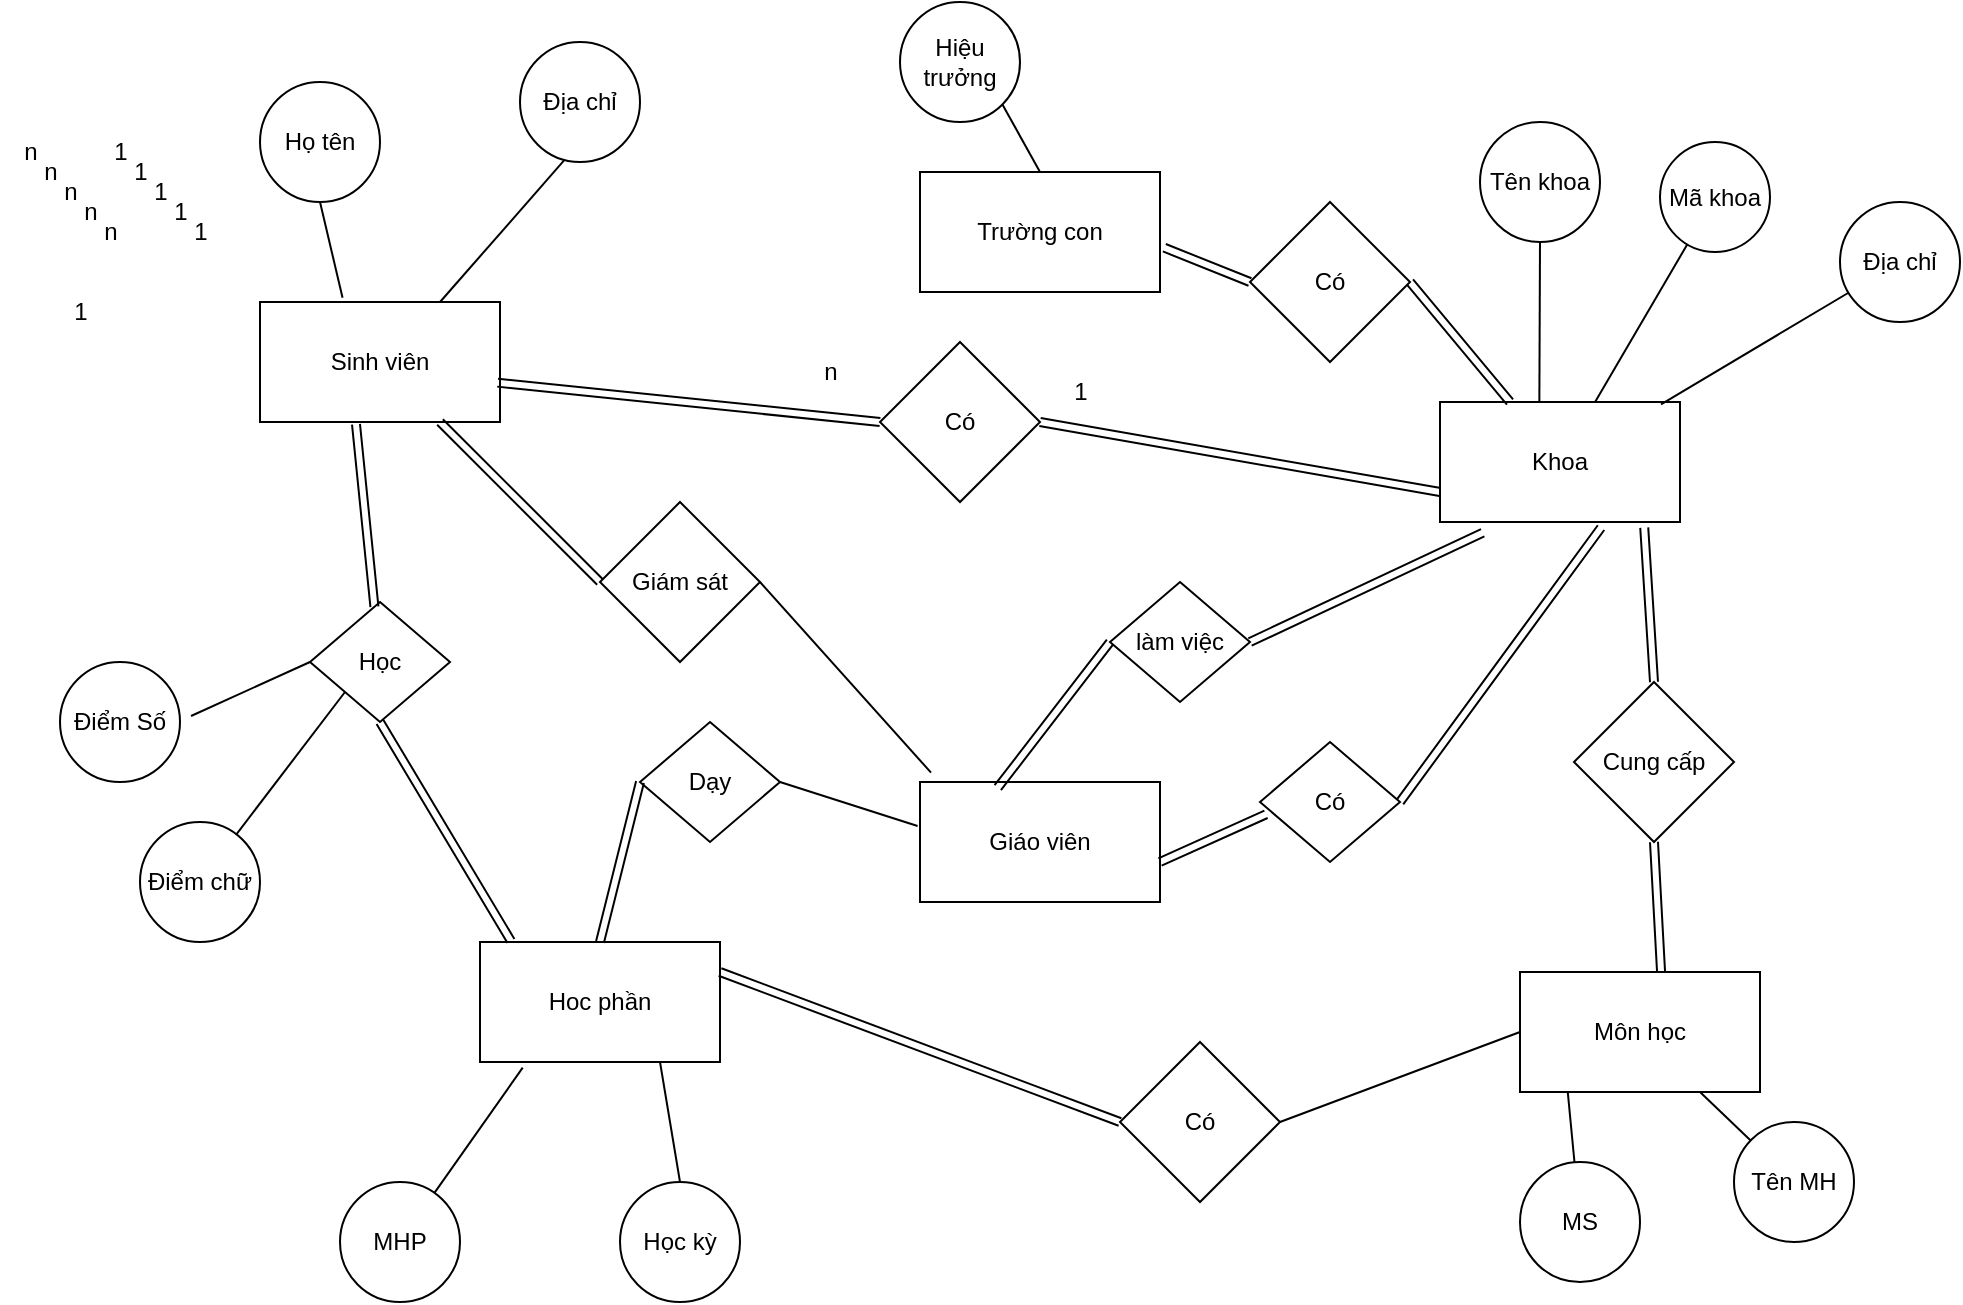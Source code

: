 <mxfile version="21.7.5" type="github">
  <diagram name="Trang-1" id="5ZQhdUJRwtP_Jv4_O1NK">
    <mxGraphModel dx="1092" dy="633" grid="1" gridSize="10" guides="1" tooltips="1" connect="1" arrows="1" fold="1" page="1" pageScale="1" pageWidth="827" pageHeight="1169" math="0" shadow="0">
      <root>
        <mxCell id="0" />
        <mxCell id="1" parent="0" />
        <mxCell id="ZfUTH0rntznDxyrZeYNo-1" value="Trường con" style="rounded=0;whiteSpace=wrap;html=1;" vertex="1" parent="1">
          <mxGeometry x="500" y="155" width="120" height="60" as="geometry" />
        </mxCell>
        <mxCell id="ZfUTH0rntznDxyrZeYNo-2" value="Khoa" style="rounded=0;whiteSpace=wrap;html=1;" vertex="1" parent="1">
          <mxGeometry x="760" y="270" width="120" height="60" as="geometry" />
        </mxCell>
        <mxCell id="ZfUTH0rntznDxyrZeYNo-4" value="Tên khoa" style="ellipse;whiteSpace=wrap;html=1;aspect=fixed;" vertex="1" parent="1">
          <mxGeometry x="780" y="130" width="60" height="60" as="geometry" />
        </mxCell>
        <mxCell id="ZfUTH0rntznDxyrZeYNo-5" value="Mã khoa" style="ellipse;whiteSpace=wrap;html=1;aspect=fixed;" vertex="1" parent="1">
          <mxGeometry x="870" y="140" width="55" height="55" as="geometry" />
        </mxCell>
        <mxCell id="ZfUTH0rntznDxyrZeYNo-6" value="Địa chỉ" style="ellipse;whiteSpace=wrap;html=1;aspect=fixed;" vertex="1" parent="1">
          <mxGeometry x="960" y="170" width="60" height="60" as="geometry" />
        </mxCell>
        <mxCell id="ZfUTH0rntznDxyrZeYNo-11" value="Môn học" style="rounded=0;whiteSpace=wrap;html=1;" vertex="1" parent="1">
          <mxGeometry x="800" y="555" width="120" height="60" as="geometry" />
        </mxCell>
        <mxCell id="ZfUTH0rntznDxyrZeYNo-12" value="Tên MH" style="ellipse;whiteSpace=wrap;html=1;aspect=fixed;" vertex="1" parent="1">
          <mxGeometry x="907" y="630" width="60" height="60" as="geometry" />
        </mxCell>
        <mxCell id="ZfUTH0rntznDxyrZeYNo-13" value="MS" style="ellipse;whiteSpace=wrap;html=1;aspect=fixed;" vertex="1" parent="1">
          <mxGeometry x="800" y="650" width="60" height="60" as="geometry" />
        </mxCell>
        <mxCell id="ZfUTH0rntznDxyrZeYNo-16" value="Hoc phần" style="rounded=0;whiteSpace=wrap;html=1;" vertex="1" parent="1">
          <mxGeometry x="280" y="540" width="120" height="60" as="geometry" />
        </mxCell>
        <mxCell id="ZfUTH0rntznDxyrZeYNo-17" value="MHP" style="ellipse;whiteSpace=wrap;html=1;aspect=fixed;" vertex="1" parent="1">
          <mxGeometry x="210" y="660" width="60" height="60" as="geometry" />
        </mxCell>
        <mxCell id="ZfUTH0rntznDxyrZeYNo-18" value="Học kỳ" style="ellipse;whiteSpace=wrap;html=1;aspect=fixed;" vertex="1" parent="1">
          <mxGeometry x="350" y="660" width="60" height="60" as="geometry" />
        </mxCell>
        <mxCell id="ZfUTH0rntznDxyrZeYNo-21" value="Giáo viên" style="rounded=0;whiteSpace=wrap;html=1;" vertex="1" parent="1">
          <mxGeometry x="500" y="460" width="120" height="60" as="geometry" />
        </mxCell>
        <mxCell id="ZfUTH0rntznDxyrZeYNo-22" value="Sinh viên" style="rounded=0;whiteSpace=wrap;html=1;" vertex="1" parent="1">
          <mxGeometry x="170" y="220" width="120" height="60" as="geometry" />
        </mxCell>
        <mxCell id="ZfUTH0rntznDxyrZeYNo-23" value="Họ tên" style="ellipse;whiteSpace=wrap;html=1;aspect=fixed;" vertex="1" parent="1">
          <mxGeometry x="170" y="110" width="60" height="60" as="geometry" />
        </mxCell>
        <mxCell id="ZfUTH0rntznDxyrZeYNo-24" value="Địa chỉ" style="ellipse;whiteSpace=wrap;html=1;aspect=fixed;" vertex="1" parent="1">
          <mxGeometry x="300" y="90" width="60" height="60" as="geometry" />
        </mxCell>
        <mxCell id="ZfUTH0rntznDxyrZeYNo-28" value="" style="endArrow=none;html=1;rounded=0;exitX=0.199;exitY=1;exitDx=0;exitDy=0;exitPerimeter=0;" edge="1" parent="1" source="ZfUTH0rntznDxyrZeYNo-11" target="ZfUTH0rntznDxyrZeYNo-13">
          <mxGeometry width="50" height="50" relative="1" as="geometry">
            <mxPoint x="560" y="410" as="sourcePoint" />
            <mxPoint x="590" y="650" as="targetPoint" />
          </mxGeometry>
        </mxCell>
        <mxCell id="ZfUTH0rntznDxyrZeYNo-30" value="" style="endArrow=none;html=1;rounded=0;exitX=0.75;exitY=1;exitDx=0;exitDy=0;" edge="1" parent="1" source="ZfUTH0rntznDxyrZeYNo-11" target="ZfUTH0rntznDxyrZeYNo-12">
          <mxGeometry width="50" height="50" relative="1" as="geometry">
            <mxPoint x="590" y="240" as="sourcePoint" />
            <mxPoint x="590" y="190" as="targetPoint" />
          </mxGeometry>
        </mxCell>
        <mxCell id="ZfUTH0rntznDxyrZeYNo-31" value="" style="endArrow=none;html=1;rounded=0;entryX=0.5;entryY=1;entryDx=0;entryDy=0;exitX=0.414;exitY=-0.008;exitDx=0;exitDy=0;exitPerimeter=0;" edge="1" parent="1" source="ZfUTH0rntznDxyrZeYNo-2" target="ZfUTH0rntznDxyrZeYNo-4">
          <mxGeometry width="50" height="50" relative="1" as="geometry">
            <mxPoint x="580" y="260" as="sourcePoint" />
            <mxPoint x="600" y="200" as="targetPoint" />
          </mxGeometry>
        </mxCell>
        <mxCell id="ZfUTH0rntznDxyrZeYNo-33" value="" style="endArrow=none;html=1;rounded=0;" edge="1" parent="1" source="ZfUTH0rntznDxyrZeYNo-2" target="ZfUTH0rntznDxyrZeYNo-5">
          <mxGeometry width="50" height="50" relative="1" as="geometry">
            <mxPoint x="582" y="461" as="sourcePoint" />
            <mxPoint x="550" y="500" as="targetPoint" />
          </mxGeometry>
        </mxCell>
        <mxCell id="ZfUTH0rntznDxyrZeYNo-35" value="" style="endArrow=none;html=1;rounded=0;exitX=0.921;exitY=0.019;exitDx=0;exitDy=0;exitPerimeter=0;" edge="1" parent="1" source="ZfUTH0rntznDxyrZeYNo-2" target="ZfUTH0rntznDxyrZeYNo-6">
          <mxGeometry width="50" height="50" relative="1" as="geometry">
            <mxPoint x="592" y="471" as="sourcePoint" />
            <mxPoint x="560" y="510" as="targetPoint" />
          </mxGeometry>
        </mxCell>
        <mxCell id="ZfUTH0rntznDxyrZeYNo-36" value="" style="endArrow=none;html=1;rounded=0;entryX=0.178;entryY=1.047;entryDx=0;entryDy=0;entryPerimeter=0;" edge="1" parent="1" source="ZfUTH0rntznDxyrZeYNo-17" target="ZfUTH0rntznDxyrZeYNo-16">
          <mxGeometry width="50" height="50" relative="1" as="geometry">
            <mxPoint x="582" y="461" as="sourcePoint" />
            <mxPoint x="550" y="500" as="targetPoint" />
          </mxGeometry>
        </mxCell>
        <mxCell id="ZfUTH0rntznDxyrZeYNo-37" value="" style="endArrow=none;html=1;rounded=0;entryX=0.75;entryY=1;entryDx=0;entryDy=0;exitX=0.5;exitY=0;exitDx=0;exitDy=0;" edge="1" parent="1" source="ZfUTH0rntznDxyrZeYNo-18" target="ZfUTH0rntznDxyrZeYNo-16">
          <mxGeometry width="50" height="50" relative="1" as="geometry">
            <mxPoint x="237" y="614" as="sourcePoint" />
            <mxPoint x="261" y="563" as="targetPoint" />
          </mxGeometry>
        </mxCell>
        <mxCell id="ZfUTH0rntznDxyrZeYNo-38" value="" style="endArrow=none;html=1;rounded=0;entryX=0.75;entryY=0;entryDx=0;entryDy=0;exitX=0.371;exitY=0.983;exitDx=0;exitDy=0;exitPerimeter=0;" edge="1" parent="1" source="ZfUTH0rntznDxyrZeYNo-24" target="ZfUTH0rntznDxyrZeYNo-22">
          <mxGeometry width="50" height="50" relative="1" as="geometry">
            <mxPoint x="350" y="620" as="sourcePoint" />
            <mxPoint x="320" y="570" as="targetPoint" />
          </mxGeometry>
        </mxCell>
        <mxCell id="ZfUTH0rntznDxyrZeYNo-41" value="" style="endArrow=none;html=1;rounded=0;entryX=0.344;entryY=-0.036;entryDx=0;entryDy=0;exitX=0.5;exitY=1;exitDx=0;exitDy=0;entryPerimeter=0;" edge="1" parent="1" source="ZfUTH0rntznDxyrZeYNo-23" target="ZfUTH0rntznDxyrZeYNo-22">
          <mxGeometry width="50" height="50" relative="1" as="geometry">
            <mxPoint x="320" y="179" as="sourcePoint" />
            <mxPoint x="270" y="230" as="targetPoint" />
          </mxGeometry>
        </mxCell>
        <mxCell id="ZfUTH0rntznDxyrZeYNo-42" value="Hiệu trưởng" style="ellipse;whiteSpace=wrap;html=1;aspect=fixed;" vertex="1" parent="1">
          <mxGeometry x="490" y="70" width="60" height="60" as="geometry" />
        </mxCell>
        <mxCell id="ZfUTH0rntznDxyrZeYNo-43" value="" style="endArrow=none;html=1;rounded=0;entryX=0.5;entryY=0;entryDx=0;entryDy=0;exitX=1;exitY=1;exitDx=0;exitDy=0;" edge="1" parent="1" source="ZfUTH0rntznDxyrZeYNo-42" target="ZfUTH0rntznDxyrZeYNo-1">
          <mxGeometry width="50" height="50" relative="1" as="geometry">
            <mxPoint x="332" y="159" as="sourcePoint" />
            <mxPoint x="270" y="230" as="targetPoint" />
          </mxGeometry>
        </mxCell>
        <mxCell id="ZfUTH0rntznDxyrZeYNo-44" value="Có" style="rhombus;whiteSpace=wrap;html=1;" vertex="1" parent="1">
          <mxGeometry x="665" y="170" width="80" height="80" as="geometry" />
        </mxCell>
        <mxCell id="ZfUTH0rntznDxyrZeYNo-46" value="" style="shape=link;html=1;rounded=0;entryX=0;entryY=0.5;entryDx=0;entryDy=0;exitX=1.018;exitY=0.631;exitDx=0;exitDy=0;exitPerimeter=0;" edge="1" parent="1" source="ZfUTH0rntznDxyrZeYNo-1" target="ZfUTH0rntznDxyrZeYNo-44">
          <mxGeometry width="100" relative="1" as="geometry">
            <mxPoint x="443" y="290" as="sourcePoint" />
            <mxPoint x="510" y="380" as="targetPoint" />
          </mxGeometry>
        </mxCell>
        <mxCell id="ZfUTH0rntznDxyrZeYNo-48" value="" style="shape=link;html=1;rounded=0;exitX=1;exitY=0.5;exitDx=0;exitDy=0;" edge="1" parent="1" source="ZfUTH0rntznDxyrZeYNo-44" target="ZfUTH0rntznDxyrZeYNo-2">
          <mxGeometry width="100" relative="1" as="geometry">
            <mxPoint x="453" y="300" as="sourcePoint" />
            <mxPoint x="520" y="390" as="targetPoint" />
          </mxGeometry>
        </mxCell>
        <mxCell id="ZfUTH0rntznDxyrZeYNo-52" value="Cung cấp" style="rhombus;whiteSpace=wrap;html=1;" vertex="1" parent="1">
          <mxGeometry x="827" y="410" width="80" height="80" as="geometry" />
        </mxCell>
        <mxCell id="ZfUTH0rntznDxyrZeYNo-53" value="" style="shape=link;html=1;rounded=0;exitX=0.5;exitY=0;exitDx=0;exitDy=0;entryX=0.851;entryY=1.047;entryDx=0;entryDy=0;entryPerimeter=0;" edge="1" parent="1" source="ZfUTH0rntznDxyrZeYNo-52" target="ZfUTH0rntznDxyrZeYNo-2">
          <mxGeometry width="100" relative="1" as="geometry">
            <mxPoint x="620" y="260" as="sourcePoint" />
            <mxPoint x="660" y="256" as="targetPoint" />
          </mxGeometry>
        </mxCell>
        <mxCell id="ZfUTH0rntznDxyrZeYNo-54" value="" style="shape=link;html=1;rounded=0;entryX=0.5;entryY=1;entryDx=0;entryDy=0;exitX=0.588;exitY=0.006;exitDx=0;exitDy=0;exitPerimeter=0;" edge="1" parent="1" source="ZfUTH0rntznDxyrZeYNo-11" target="ZfUTH0rntznDxyrZeYNo-52">
          <mxGeometry width="100" relative="1" as="geometry">
            <mxPoint x="660" y="520" as="sourcePoint" />
            <mxPoint x="690" y="280" as="targetPoint" />
          </mxGeometry>
        </mxCell>
        <mxCell id="ZfUTH0rntznDxyrZeYNo-55" value="Có" style="rhombus;whiteSpace=wrap;html=1;" vertex="1" parent="1">
          <mxGeometry x="600" y="590" width="80" height="80" as="geometry" />
        </mxCell>
        <mxCell id="ZfUTH0rntznDxyrZeYNo-56" value="" style="shape=link;html=1;rounded=0;entryX=0;entryY=0.5;entryDx=0;entryDy=0;exitX=1;exitY=0.25;exitDx=0;exitDy=0;" edge="1" parent="1" source="ZfUTH0rntznDxyrZeYNo-16" target="ZfUTH0rntznDxyrZeYNo-55">
          <mxGeometry width="100" relative="1" as="geometry">
            <mxPoint x="290" y="539" as="sourcePoint" />
            <mxPoint x="338" y="541" as="targetPoint" />
          </mxGeometry>
        </mxCell>
        <mxCell id="ZfUTH0rntznDxyrZeYNo-58" value="" style="endArrow=none;html=1;rounded=0;exitX=1;exitY=0.5;exitDx=0;exitDy=0;entryX=0;entryY=0.5;entryDx=0;entryDy=0;" edge="1" parent="1" source="ZfUTH0rntznDxyrZeYNo-55" target="ZfUTH0rntznDxyrZeYNo-11">
          <mxGeometry width="50" height="50" relative="1" as="geometry">
            <mxPoint x="470" y="410" as="sourcePoint" />
            <mxPoint x="520" y="360" as="targetPoint" />
          </mxGeometry>
        </mxCell>
        <mxCell id="ZfUTH0rntznDxyrZeYNo-59" value="Có" style="rhombus;whiteSpace=wrap;html=1;" vertex="1" parent="1">
          <mxGeometry x="670" y="440" width="70" height="60" as="geometry" />
        </mxCell>
        <mxCell id="ZfUTH0rntznDxyrZeYNo-60" value="" style="shape=link;html=1;rounded=0;exitX=1;exitY=0.5;exitDx=0;exitDy=0;entryX=0.671;entryY=1.047;entryDx=0;entryDy=0;entryPerimeter=0;" edge="1" parent="1" source="ZfUTH0rntznDxyrZeYNo-59" target="ZfUTH0rntznDxyrZeYNo-2">
          <mxGeometry width="100" relative="1" as="geometry">
            <mxPoint x="620" y="260" as="sourcePoint" />
            <mxPoint x="660" y="256" as="targetPoint" />
          </mxGeometry>
        </mxCell>
        <mxCell id="ZfUTH0rntznDxyrZeYNo-61" value="" style="shape=link;html=1;rounded=0;exitX=1;exitY=0.667;exitDx=0;exitDy=0;entryX=0.043;entryY=0.603;entryDx=0;entryDy=0;entryPerimeter=0;exitPerimeter=0;" edge="1" parent="1" source="ZfUTH0rntznDxyrZeYNo-21" target="ZfUTH0rntznDxyrZeYNo-59">
          <mxGeometry width="100" relative="1" as="geometry">
            <mxPoint x="710" y="380" as="sourcePoint" />
            <mxPoint x="741" y="283" as="targetPoint" />
          </mxGeometry>
        </mxCell>
        <mxCell id="ZfUTH0rntznDxyrZeYNo-62" value="làm việc" style="rhombus;whiteSpace=wrap;html=1;" vertex="1" parent="1">
          <mxGeometry x="595" y="360" width="70" height="60" as="geometry" />
        </mxCell>
        <mxCell id="ZfUTH0rntznDxyrZeYNo-63" value="" style="shape=link;html=1;rounded=0;exitX=1;exitY=0.5;exitDx=0;exitDy=0;entryX=0.178;entryY=1.089;entryDx=0;entryDy=0;entryPerimeter=0;" edge="1" parent="1" source="ZfUTH0rntznDxyrZeYNo-62" target="ZfUTH0rntznDxyrZeYNo-2">
          <mxGeometry width="100" relative="1" as="geometry">
            <mxPoint x="590" y="470" as="sourcePoint" />
            <mxPoint x="643" y="426" as="targetPoint" />
          </mxGeometry>
        </mxCell>
        <mxCell id="ZfUTH0rntznDxyrZeYNo-67" value="" style="shape=link;html=1;rounded=0;exitX=0.324;exitY=0.047;exitDx=0;exitDy=0;entryX=0;entryY=0.5;entryDx=0;entryDy=0;exitPerimeter=0;" edge="1" parent="1" source="ZfUTH0rntznDxyrZeYNo-21" target="ZfUTH0rntznDxyrZeYNo-62">
          <mxGeometry width="100" relative="1" as="geometry">
            <mxPoint x="630" y="350" as="sourcePoint" />
            <mxPoint x="681" y="285" as="targetPoint" />
          </mxGeometry>
        </mxCell>
        <mxCell id="ZfUTH0rntznDxyrZeYNo-68" value="Dạy" style="rhombus;whiteSpace=wrap;html=1;" vertex="1" parent="1">
          <mxGeometry x="360" y="430" width="70" height="60" as="geometry" />
        </mxCell>
        <mxCell id="ZfUTH0rntznDxyrZeYNo-70" value="" style="endArrow=none;html=1;rounded=0;exitX=-0.01;exitY=0.367;exitDx=0;exitDy=0;entryX=1;entryY=0.5;entryDx=0;entryDy=0;exitPerimeter=0;" edge="1" parent="1" source="ZfUTH0rntznDxyrZeYNo-21" target="ZfUTH0rntznDxyrZeYNo-68">
          <mxGeometry width="50" height="50" relative="1" as="geometry">
            <mxPoint x="640" y="580" as="sourcePoint" />
            <mxPoint x="790" y="530" as="targetPoint" />
          </mxGeometry>
        </mxCell>
        <mxCell id="ZfUTH0rntznDxyrZeYNo-71" value="" style="shape=link;html=1;rounded=0;exitX=0.5;exitY=0;exitDx=0;exitDy=0;entryX=0;entryY=0.5;entryDx=0;entryDy=0;" edge="1" parent="1" source="ZfUTH0rntznDxyrZeYNo-16" target="ZfUTH0rntznDxyrZeYNo-68">
          <mxGeometry width="100" relative="1" as="geometry">
            <mxPoint x="630" y="350" as="sourcePoint" />
            <mxPoint x="681" y="285" as="targetPoint" />
            <Array as="points" />
          </mxGeometry>
        </mxCell>
        <mxCell id="ZfUTH0rntznDxyrZeYNo-72" value="Học" style="rhombus;whiteSpace=wrap;html=1;" vertex="1" parent="1">
          <mxGeometry x="195" y="370" width="70" height="60" as="geometry" />
        </mxCell>
        <mxCell id="ZfUTH0rntznDxyrZeYNo-75" value="" style="shape=link;html=1;rounded=0;exitX=0.4;exitY=1.019;exitDx=0;exitDy=0;exitPerimeter=0;" edge="1" parent="1" source="ZfUTH0rntznDxyrZeYNo-22" target="ZfUTH0rntznDxyrZeYNo-72">
          <mxGeometry width="100" relative="1" as="geometry">
            <mxPoint x="492" y="258" as="sourcePoint" />
            <mxPoint x="540" y="260" as="targetPoint" />
          </mxGeometry>
        </mxCell>
        <mxCell id="ZfUTH0rntznDxyrZeYNo-76" value="" style="shape=link;html=1;rounded=0;exitX=0.129;exitY=-0.008;exitDx=0;exitDy=0;entryX=0.5;entryY=1;entryDx=0;entryDy=0;exitPerimeter=0;" edge="1" parent="1" source="ZfUTH0rntznDxyrZeYNo-16" target="ZfUTH0rntznDxyrZeYNo-72">
          <mxGeometry width="100" relative="1" as="geometry">
            <mxPoint x="311" y="550" as="sourcePoint" />
            <mxPoint x="370" y="470" as="targetPoint" />
          </mxGeometry>
        </mxCell>
        <mxCell id="ZfUTH0rntznDxyrZeYNo-78" value="Có" style="rhombus;whiteSpace=wrap;html=1;" vertex="1" parent="1">
          <mxGeometry x="480" y="240" width="80" height="80" as="geometry" />
        </mxCell>
        <mxCell id="ZfUTH0rntznDxyrZeYNo-79" value="" style="shape=link;html=1;rounded=0;entryX=0;entryY=0.5;entryDx=0;entryDy=0;exitX=0.99;exitY=0.672;exitDx=0;exitDy=0;exitPerimeter=0;" edge="1" parent="1" target="ZfUTH0rntznDxyrZeYNo-78" source="ZfUTH0rntznDxyrZeYNo-22">
          <mxGeometry width="100" relative="1" as="geometry">
            <mxPoint x="447" y="250" as="sourcePoint" />
            <mxPoint x="335" y="462" as="targetPoint" />
          </mxGeometry>
        </mxCell>
        <mxCell id="ZfUTH0rntznDxyrZeYNo-80" value="" style="shape=link;html=1;rounded=0;exitX=1;exitY=0.5;exitDx=0;exitDy=0;entryX=0;entryY=0.75;entryDx=0;entryDy=0;" edge="1" parent="1" source="ZfUTH0rntznDxyrZeYNo-78" target="ZfUTH0rntznDxyrZeYNo-2">
          <mxGeometry width="100" relative="1" as="geometry">
            <mxPoint x="278" y="382" as="sourcePoint" />
            <mxPoint x="620" y="352" as="targetPoint" />
          </mxGeometry>
        </mxCell>
        <mxCell id="ZfUTH0rntznDxyrZeYNo-81" value="Giám sát" style="rhombus;whiteSpace=wrap;html=1;" vertex="1" parent="1">
          <mxGeometry x="340" y="320" width="80" height="80" as="geometry" />
        </mxCell>
        <mxCell id="ZfUTH0rntznDxyrZeYNo-82" value="" style="shape=link;html=1;rounded=0;entryX=0;entryY=0.5;entryDx=0;entryDy=0;exitX=0.75;exitY=1;exitDx=0;exitDy=0;" edge="1" parent="1" target="ZfUTH0rntznDxyrZeYNo-81" source="ZfUTH0rntznDxyrZeYNo-22">
          <mxGeometry width="100" relative="1" as="geometry">
            <mxPoint x="220" y="330" as="sourcePoint" />
            <mxPoint x="266" y="532" as="targetPoint" />
          </mxGeometry>
        </mxCell>
        <mxCell id="ZfUTH0rntznDxyrZeYNo-84" value="" style="endArrow=none;html=1;rounded=0;exitX=0.046;exitY=-0.078;exitDx=0;exitDy=0;entryX=1;entryY=0.5;entryDx=0;entryDy=0;exitPerimeter=0;" edge="1" parent="1" source="ZfUTH0rntznDxyrZeYNo-21" target="ZfUTH0rntznDxyrZeYNo-81">
          <mxGeometry width="50" height="50" relative="1" as="geometry">
            <mxPoint x="509" y="492" as="sourcePoint" />
            <mxPoint x="440" y="470" as="targetPoint" />
          </mxGeometry>
        </mxCell>
        <mxCell id="ZfUTH0rntznDxyrZeYNo-85" value="Điểm Số" style="ellipse;whiteSpace=wrap;html=1;aspect=fixed;" vertex="1" parent="1">
          <mxGeometry x="70" y="400" width="60" height="60" as="geometry" />
        </mxCell>
        <mxCell id="ZfUTH0rntznDxyrZeYNo-86" value="Điểm chữ" style="ellipse;whiteSpace=wrap;html=1;aspect=fixed;" vertex="1" parent="1">
          <mxGeometry x="110" y="480" width="60" height="60" as="geometry" />
        </mxCell>
        <mxCell id="ZfUTH0rntznDxyrZeYNo-87" value="" style="endArrow=none;html=1;rounded=0;entryX=0;entryY=0.5;entryDx=0;entryDy=0;exitX=1.092;exitY=0.45;exitDx=0;exitDy=0;exitPerimeter=0;" edge="1" parent="1" source="ZfUTH0rntznDxyrZeYNo-85" target="ZfUTH0rntznDxyrZeYNo-72">
          <mxGeometry width="50" height="50" relative="1" as="geometry">
            <mxPoint x="210" y="180" as="sourcePoint" />
            <mxPoint x="221" y="228" as="targetPoint" />
          </mxGeometry>
        </mxCell>
        <mxCell id="ZfUTH0rntznDxyrZeYNo-88" value="" style="endArrow=none;html=1;rounded=0;entryX=0;entryY=1;entryDx=0;entryDy=0;" edge="1" parent="1" source="ZfUTH0rntznDxyrZeYNo-86" target="ZfUTH0rntznDxyrZeYNo-72">
          <mxGeometry width="50" height="50" relative="1" as="geometry">
            <mxPoint x="146" y="427" as="sourcePoint" />
            <mxPoint x="205" y="410" as="targetPoint" />
          </mxGeometry>
        </mxCell>
        <mxCell id="ZfUTH0rntznDxyrZeYNo-90" value="n" style="text;html=1;align=center;verticalAlign=middle;resizable=0;points=[];autosize=1;strokeColor=none;fillColor=none;" vertex="1" parent="1">
          <mxGeometry x="40" y="130" width="30" height="30" as="geometry" />
        </mxCell>
        <mxCell id="ZfUTH0rntznDxyrZeYNo-92" value="1" style="text;html=1;align=center;verticalAlign=middle;resizable=0;points=[];autosize=1;strokeColor=none;fillColor=none;" vertex="1" parent="1">
          <mxGeometry x="85" y="130" width="30" height="30" as="geometry" />
        </mxCell>
        <mxCell id="ZfUTH0rntznDxyrZeYNo-93" value="1" style="text;html=1;align=center;verticalAlign=middle;resizable=0;points=[];autosize=1;strokeColor=none;fillColor=none;" vertex="1" parent="1">
          <mxGeometry x="95" y="140" width="30" height="30" as="geometry" />
        </mxCell>
        <mxCell id="ZfUTH0rntznDxyrZeYNo-94" value="1" style="text;html=1;align=center;verticalAlign=middle;resizable=0;points=[];autosize=1;strokeColor=none;fillColor=none;" vertex="1" parent="1">
          <mxGeometry x="105" y="150" width="30" height="30" as="geometry" />
        </mxCell>
        <mxCell id="ZfUTH0rntznDxyrZeYNo-95" value="1" style="text;html=1;align=center;verticalAlign=middle;resizable=0;points=[];autosize=1;strokeColor=none;fillColor=none;" vertex="1" parent="1">
          <mxGeometry x="115" y="160" width="30" height="30" as="geometry" />
        </mxCell>
        <mxCell id="ZfUTH0rntznDxyrZeYNo-96" value="1" style="text;html=1;align=center;verticalAlign=middle;resizable=0;points=[];autosize=1;strokeColor=none;fillColor=none;" vertex="1" parent="1">
          <mxGeometry x="125" y="170" width="30" height="30" as="geometry" />
        </mxCell>
        <mxCell id="ZfUTH0rntznDxyrZeYNo-97" value="1" style="text;html=1;align=center;verticalAlign=middle;resizable=0;points=[];autosize=1;strokeColor=none;fillColor=none;" vertex="1" parent="1">
          <mxGeometry x="565" y="250" width="30" height="30" as="geometry" />
        </mxCell>
        <mxCell id="ZfUTH0rntznDxyrZeYNo-98" value="n" style="text;html=1;align=center;verticalAlign=middle;resizable=0;points=[];autosize=1;strokeColor=none;fillColor=none;" vertex="1" parent="1">
          <mxGeometry x="50" y="140" width="30" height="30" as="geometry" />
        </mxCell>
        <mxCell id="ZfUTH0rntznDxyrZeYNo-99" value="n" style="text;html=1;align=center;verticalAlign=middle;resizable=0;points=[];autosize=1;strokeColor=none;fillColor=none;" vertex="1" parent="1">
          <mxGeometry x="60" y="150" width="30" height="30" as="geometry" />
        </mxCell>
        <mxCell id="ZfUTH0rntznDxyrZeYNo-100" value="n" style="text;html=1;align=center;verticalAlign=middle;resizable=0;points=[];autosize=1;strokeColor=none;fillColor=none;" vertex="1" parent="1">
          <mxGeometry x="70" y="160" width="30" height="30" as="geometry" />
        </mxCell>
        <mxCell id="ZfUTH0rntznDxyrZeYNo-101" value="n" style="text;html=1;align=center;verticalAlign=middle;resizable=0;points=[];autosize=1;strokeColor=none;fillColor=none;" vertex="1" parent="1">
          <mxGeometry x="80" y="170" width="30" height="30" as="geometry" />
        </mxCell>
        <mxCell id="ZfUTH0rntznDxyrZeYNo-102" value="n" style="text;html=1;align=center;verticalAlign=middle;resizable=0;points=[];autosize=1;strokeColor=none;fillColor=none;" vertex="1" parent="1">
          <mxGeometry x="440" y="240" width="30" height="30" as="geometry" />
        </mxCell>
        <mxCell id="ZfUTH0rntznDxyrZeYNo-103" value="1" style="text;html=1;align=center;verticalAlign=middle;resizable=0;points=[];autosize=1;strokeColor=none;fillColor=none;" vertex="1" parent="1">
          <mxGeometry x="65" y="210" width="30" height="30" as="geometry" />
        </mxCell>
      </root>
    </mxGraphModel>
  </diagram>
</mxfile>
